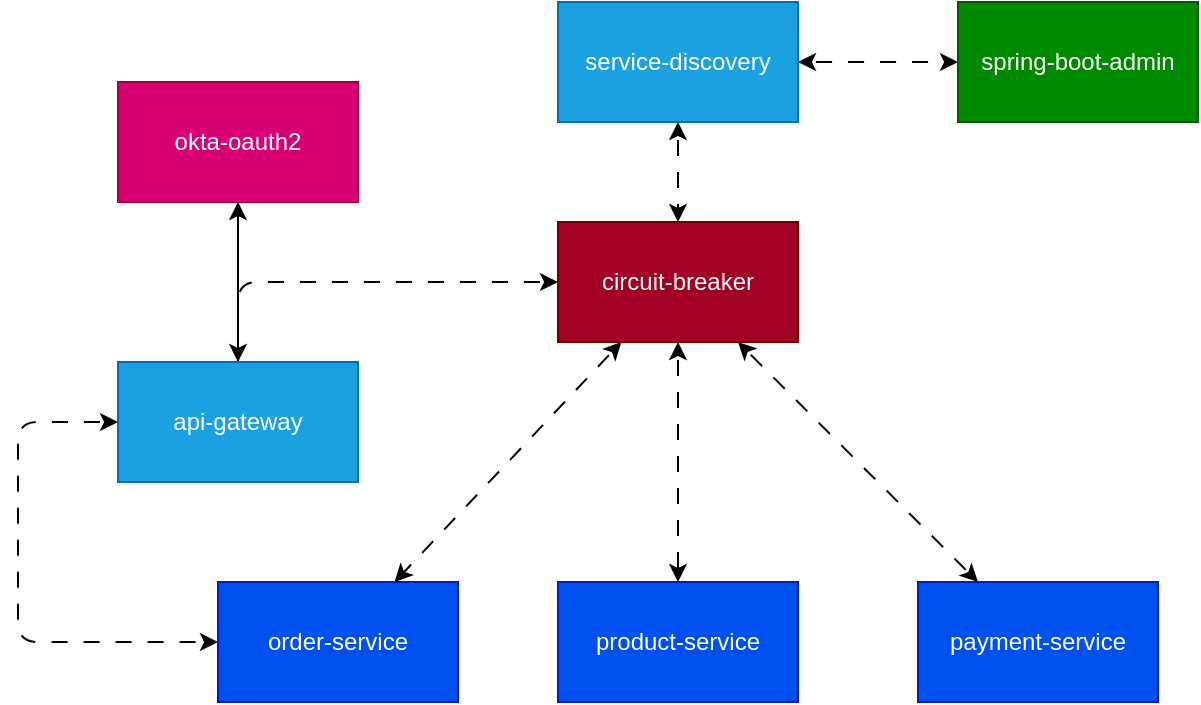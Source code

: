 <mxfile version="20.5.3" type="embed" pages="2"><diagram id="XC-l3KFPmQUoyB61InrK" name="Page-1"><mxGraphModel dx="1213" dy="416" grid="0" gridSize="10" guides="1" tooltips="1" connect="1" arrows="1" fold="1" page="1" pageScale="1" pageWidth="827" pageHeight="1169" math="0" shadow="0"><root><mxCell id="0"/><mxCell id="1" parent="0"/><mxCell id="4" value="" style="edgeStyle=none;html=1;startArrow=classic;startFill=1;flowAnimation=1;strokeColor=default;" parent="1" source="2" target="3" edge="1"><mxGeometry relative="1" as="geometry"/></mxCell><mxCell id="15" value="" style="edgeStyle=none;html=1;dashed=1;dashPattern=8 8;startArrow=classic;startFill=1;endArrow=classic;endFill=1;flowAnimation=1;strokeColor=default;" parent="1" source="2" target="14" edge="1"><mxGeometry relative="1" as="geometry"/></mxCell><mxCell id="2" value="service-discovery" style="rounded=0;whiteSpace=wrap;html=1;fillColor=#1ba1e2;fontColor=#ffffff;strokeColor=#006EAF;" parent="1" vertex="1"><mxGeometry x="370" y="70" width="120" height="60" as="geometry"/></mxCell><mxCell id="6" value="" style="edgeStyle=none;html=1;startArrow=classic;startFill=1;exitX=0;exitY=0.5;exitDx=0;exitDy=0;flowAnimation=1;strokeColor=default;" parent="1" source="3" target="5" edge="1"><mxGeometry relative="1" as="geometry"><Array as="points"><mxPoint x="210" y="210"/></Array></mxGeometry></mxCell><mxCell id="8" value="" style="edgeStyle=none;html=1;startArrow=classic;startFill=1;flowAnimation=1;strokeColor=default;" parent="1" source="3" target="7" edge="1"><mxGeometry relative="1" as="geometry"/></mxCell><mxCell id="10" value="" style="edgeStyle=none;html=1;startArrow=classic;startFill=1;flowAnimation=1;strokeColor=default;" parent="1" source="3" target="9" edge="1"><mxGeometry relative="1" as="geometry"/></mxCell><mxCell id="12" value="" style="edgeStyle=none;html=1;startArrow=classic;startFill=1;flowAnimation=1;strokeColor=default;" parent="1" source="3" target="11" edge="1"><mxGeometry relative="1" as="geometry"/></mxCell><mxCell id="3" value="circuit-breaker" style="whiteSpace=wrap;html=1;rounded=0;fillColor=#a20025;strokeColor=#6F0000;fontColor=#ffffff;treeFolding=0;treeMoving=0;enumerate=0;comic=0;container=0;snapToPoint=0;" parent="1" vertex="1"><mxGeometry x="370" y="180" width="120" height="60" as="geometry"/></mxCell><mxCell id="17" value="" style="edgeStyle=orthogonalEdgeStyle;rounded=0;orthogonalLoop=1;jettySize=auto;html=1;" edge="1" parent="1" source="5" target="16"><mxGeometry relative="1" as="geometry"/></mxCell><mxCell id="5" value="api-gateway" style="whiteSpace=wrap;html=1;rounded=0;fillColor=#1ba1e2;strokeColor=#006EAF;fontColor=#ffffff;" parent="1" vertex="1"><mxGeometry x="150" y="250" width="120" height="60" as="geometry"/></mxCell><mxCell id="7" value="order-service" style="whiteSpace=wrap;html=1;rounded=0;fillColor=#0050ef;strokeColor=#001DBC;fontColor=#ffffff;" parent="1" vertex="1"><mxGeometry x="200" y="360" width="120" height="60" as="geometry"/></mxCell><mxCell id="9" value="product-service" style="whiteSpace=wrap;html=1;rounded=0;fillColor=#0050ef;strokeColor=#001DBC;fontColor=#ffffff;" parent="1" vertex="1"><mxGeometry x="370" y="360" width="120" height="60" as="geometry"/></mxCell><mxCell id="11" value="payment-service" style="whiteSpace=wrap;html=1;rounded=0;fillColor=#0050ef;strokeColor=#001DBC;fontColor=#ffffff;" parent="1" vertex="1"><mxGeometry x="550" y="360" width="120" height="60" as="geometry"/></mxCell><mxCell id="13" value="" style="endArrow=classic;dashed=1;html=1;entryX=0;entryY=0.5;entryDx=0;entryDy=0;exitX=0;exitY=0.5;exitDx=0;exitDy=0;startArrow=classic;startFill=1;endFill=1;flowAnimation=1;dashPattern=8 8;strokeColor=default;" parent="1" source="5" target="7" edge="1"><mxGeometry width="50" height="50" relative="1" as="geometry"><mxPoint x="440" y="310" as="sourcePoint"/><mxPoint x="490" y="260" as="targetPoint"/><Array as="points"><mxPoint x="100" y="280"/><mxPoint x="100" y="390"/></Array></mxGeometry></mxCell><mxCell id="14" value="spring-boot-admin" style="rounded=0;whiteSpace=wrap;html=1;fillColor=#008a00;fontColor=#ffffff;strokeColor=#005700;" parent="1" vertex="1"><mxGeometry x="570" y="70" width="120" height="60" as="geometry"/></mxCell><mxCell id="16" value="okta-oauth2" style="whiteSpace=wrap;html=1;fillColor=#d80073;strokeColor=#A50040;rounded=0;fontColor=#ffffff;" vertex="1" parent="1"><mxGeometry x="150" y="110" width="120" height="60" as="geometry"/></mxCell></root></mxGraphModel></diagram><diagram id="rLZSRZBP0UH8TYipqPP0" name="Page-2"><mxGraphModel dx="1288" dy="1133" grid="1" gridSize="10" guides="1" tooltips="1" connect="1" arrows="1" fold="1" page="1" pageScale="1" pageWidth="827" pageHeight="1169" math="0" shadow="0"><root><mxCell id="0"/><mxCell id="1" parent="0"/></root></mxGraphModel></diagram></mxfile>